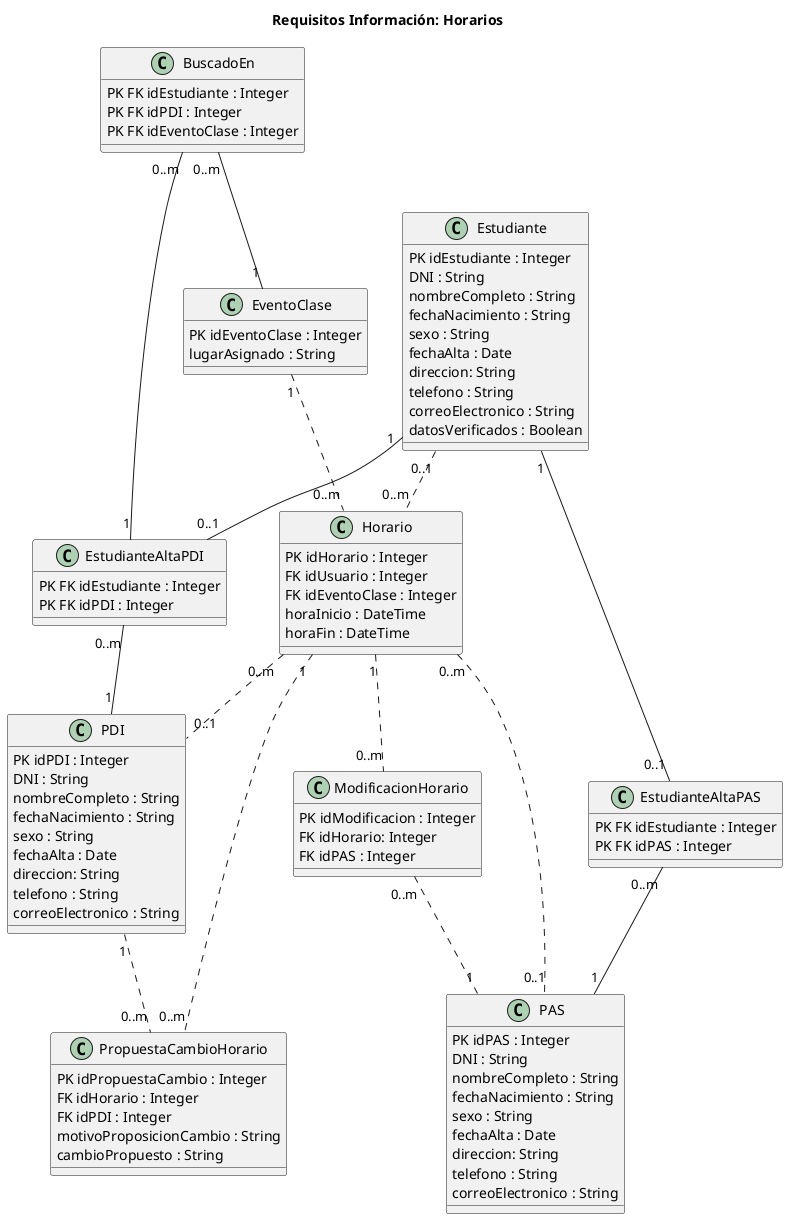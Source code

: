 @startuml IRs_horarios
title Requisitos Información: Horarios

Class BuscadoEn {
    PK FK idEstudiante : Integer
    PK FK idPDI : Integer
    PK FK idEventoClase : Integer
}

Class Estudiante {
    PK idEstudiante : Integer
    DNI : String
    nombreCompleto : String
    fechaNacimiento : String
    sexo : String
    fechaAlta : Date
    direccion: String
    telefono : String
    correoElectronico : String
    datosVerificados : Boolean
}

Class EstudianteAltaPAS {
    PK FK idEstudiante : Integer
    PK FK idPAS : Integer
}

Class EstudianteAltaPDI {
    PK FK idEstudiante : Integer
    PK FK idPDI : Integer
}

Class EventoClase {
    PK idEventoClase : Integer
    lugarAsignado : String
}

Class Horario {
    PK idHorario : Integer
    FK idUsuario : Integer
    FK idEventoClase : Integer
    horaInicio : DateTime
    horaFin : DateTime
}

Class ModificacionHorario {
    PK idModificacion : Integer
    FK idHorario: Integer
    FK idPAS : Integer
}

Class PAS {
    PK idPAS : Integer
    DNI : String
    nombreCompleto : String
    fechaNacimiento : String
    sexo : String
    fechaAlta : Date
    direccion: String
    telefono : String
    correoElectronico : String
}

Class PDI {
    PK idPDI : Integer
    DNI : String
    nombreCompleto : String
    fechaNacimiento : String
    sexo : String
    fechaAlta : Date
    direccion: String
    telefono : String
    correoElectronico : String
}

Class PropuestaCambioHorario {
    PK idPropuestaCambio : Integer
    FK idHorario : Integer
    FK idPDI : Integer
    motivoProposicionCambio : String
    cambioPropuesto : String
}

BuscadoEn "0..m" -- "1" EstudianteAltaPDI
BuscadoEn "0..m" -- "1" EventoClase
Estudiante "1" -- "0..1" EstudianteAltaPAS
Estudiante "1" -- "0..1" EstudianteAltaPDI
Estudiante "0..1" .. "0..m" Horario
EstudianteAltaPAS "0..m" -- "1" PAS
EstudianteAltaPDI "0..m" -- "1" PDI
EventoClase "1" .. "0..m" Horario
Horario "1" .. "0..m" ModificacionHorario
Horario "0..m" .. "0..1" PAS
Horario "0..m" .. "0..1" PDI
Horario "1" .. "0..m" PropuestaCambioHorario
ModificacionHorario "0..m" .. "1" PAS
PDI "1" .. "0..m" PropuestaCambioHorario

@enduml